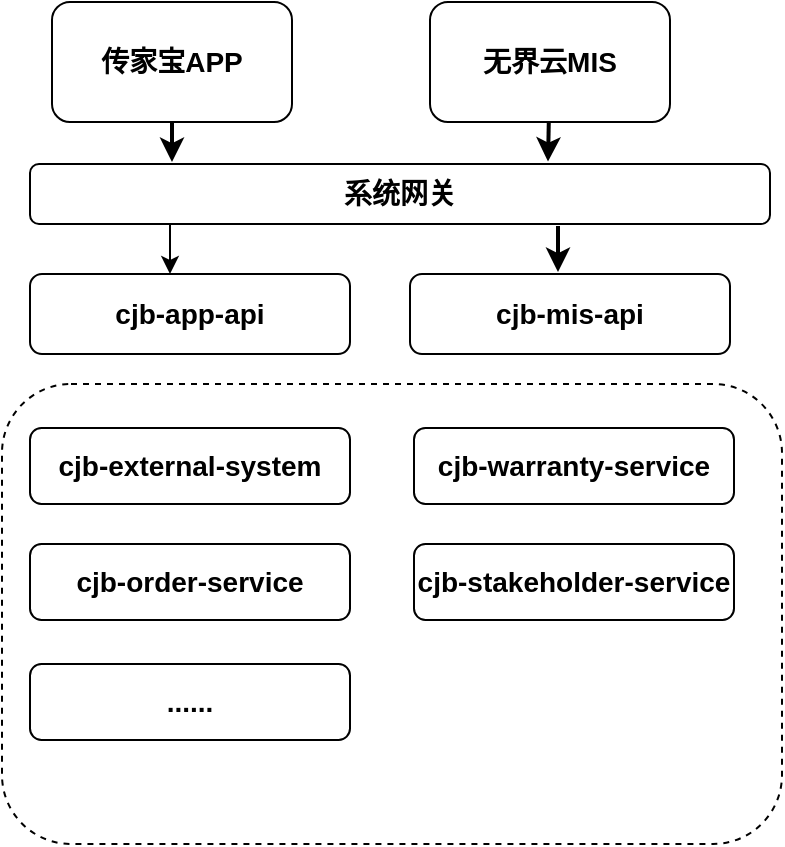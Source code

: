 <mxfile version="14.0.1" type="github"><diagram id="MpKOYXsyZB0nzLLyLdtM" name="Page-1"><mxGraphModel dx="913" dy="520" grid="1" gridSize="10" guides="1" tooltips="1" connect="1" arrows="1" fold="1" page="1" pageScale="1" pageWidth="827" pageHeight="1169" math="0" shadow="0"><root><mxCell id="0"/><mxCell id="1" parent="0"/><mxCell id="i4v3Hct5WxHWQe_M93EY-2" value="&lt;span style=&quot;font-size: 14px&quot;&gt;&lt;b&gt;&lt;br&gt;&lt;/b&gt;&lt;/span&gt;" style="rounded=1;whiteSpace=wrap;html=1;dashed=1;" parent="1" vertex="1"><mxGeometry x="126" y="620" width="390" height="230" as="geometry"/></mxCell><mxCell id="_Qi3U7-KNklzHWl9HvJi-1" style="orthogonalLoop=1;jettySize=auto;html=1;strokeWidth=2;" parent="1" source="_Qi3U7-KNklzHWl9HvJi-2" edge="1"><mxGeometry relative="1" as="geometry"><mxPoint x="211" y="509" as="targetPoint"/></mxGeometry></mxCell><mxCell id="_Qi3U7-KNklzHWl9HvJi-2" value="&lt;font style=&quot;font-size: 14px&quot;&gt;&lt;b&gt;传家宝APP&lt;/b&gt;&lt;/font&gt;" style="rounded=1;whiteSpace=wrap;html=1;" parent="1" vertex="1"><mxGeometry x="151" y="429" width="120" height="60" as="geometry"/></mxCell><mxCell id="_Qi3U7-KNklzHWl9HvJi-3" style="edgeStyle=none;orthogonalLoop=1;jettySize=auto;html=1;strokeWidth=2;entryX=0.7;entryY=-0.04;entryDx=0;entryDy=0;entryPerimeter=0;" parent="1" source="_Qi3U7-KNklzHWl9HvJi-4" target="_Qi3U7-KNklzHWl9HvJi-7" edge="1"><mxGeometry relative="1" as="geometry"/></mxCell><mxCell id="_Qi3U7-KNklzHWl9HvJi-4" value="&lt;font style=&quot;font-size: 14px&quot;&gt;&lt;b&gt;无界云MIS&lt;/b&gt;&lt;/font&gt;" style="rounded=1;whiteSpace=wrap;html=1;" parent="1" vertex="1"><mxGeometry x="340" y="429" width="120" height="60" as="geometry"/></mxCell><mxCell id="2XZ529oUCofOYE8xTM4C-4" style="edgeStyle=orthogonalEdgeStyle;rounded=0;orthogonalLoop=1;jettySize=auto;html=1;exitX=0.25;exitY=1;exitDx=0;exitDy=0;entryX=0.5;entryY=0;entryDx=0;entryDy=0;" parent="1" edge="1"><mxGeometry relative="1" as="geometry"><mxPoint x="222.5" y="540" as="sourcePoint"/><mxPoint x="210" y="565" as="targetPoint"/></mxGeometry></mxCell><mxCell id="_Qi3U7-KNklzHWl9HvJi-7" value="&lt;span style=&quot;font-size: 14px&quot;&gt;&lt;b&gt;系统网关&lt;/b&gt;&lt;/span&gt;" style="rounded=1;whiteSpace=wrap;html=1;" parent="1" vertex="1"><mxGeometry x="140" y="510" width="370" height="30" as="geometry"/></mxCell><mxCell id="_Qi3U7-KNklzHWl9HvJi-8" value="&lt;span style=&quot;font-size: 14px&quot;&gt;&lt;b&gt;cjb-app-api&lt;br&gt;&lt;/b&gt;&lt;/span&gt;" style="rounded=1;whiteSpace=wrap;html=1;" parent="1" vertex="1"><mxGeometry x="140" y="565" width="160" height="40" as="geometry"/></mxCell><mxCell id="_Qi3U7-KNklzHWl9HvJi-10" value="&lt;span style=&quot;font-size: 14px&quot;&gt;&lt;b&gt;cjb-external-system&lt;/b&gt;&lt;/span&gt;" style="rounded=1;whiteSpace=wrap;html=1;" parent="1" vertex="1"><mxGeometry x="140" y="642" width="160" height="38" as="geometry"/></mxCell><mxCell id="2XZ529oUCofOYE8xTM4C-5" value="&lt;span style=&quot;font-size: 14px&quot;&gt;&lt;b&gt;cjb-mis-api&lt;br&gt;&lt;/b&gt;&lt;/span&gt;" style="rounded=1;whiteSpace=wrap;html=1;" parent="1" vertex="1"><mxGeometry x="330" y="565" width="160" height="40" as="geometry"/></mxCell><mxCell id="2XZ529oUCofOYE8xTM4C-9" style="orthogonalLoop=1;jettySize=auto;html=1;strokeWidth=2;" parent="1" edge="1"><mxGeometry relative="1" as="geometry"><mxPoint x="404" y="541" as="sourcePoint"/><mxPoint x="404" y="564" as="targetPoint"/></mxGeometry></mxCell><mxCell id="i4v3Hct5WxHWQe_M93EY-3" value="&lt;span style=&quot;font-size: 14px&quot;&gt;&lt;b&gt;cjb-warranty-service&lt;/b&gt;&lt;/span&gt;" style="rounded=1;whiteSpace=wrap;html=1;" parent="1" vertex="1"><mxGeometry x="332" y="642" width="160" height="38" as="geometry"/></mxCell><mxCell id="i4v3Hct5WxHWQe_M93EY-4" value="&lt;span style=&quot;font-size: 14px&quot;&gt;&lt;b&gt;cjb-order-service&lt;/b&gt;&lt;/span&gt;" style="rounded=1;whiteSpace=wrap;html=1;" parent="1" vertex="1"><mxGeometry x="140" y="700" width="160" height="38" as="geometry"/></mxCell><mxCell id="i4v3Hct5WxHWQe_M93EY-5" value="&lt;b style=&quot;font-size: 14px&quot;&gt;cjb-&lt;/b&gt;&lt;span style=&quot;font-size: 14px&quot;&gt;&lt;b&gt;stakeholder&lt;/b&gt;&lt;/span&gt;&lt;b style=&quot;font-size: 14px&quot;&gt;-service&lt;/b&gt;" style="rounded=1;whiteSpace=wrap;html=1;" parent="1" vertex="1"><mxGeometry x="332" y="700" width="160" height="38" as="geometry"/></mxCell><mxCell id="i4v3Hct5WxHWQe_M93EY-6" value="&lt;span style=&quot;font-size: 14px&quot;&gt;&lt;b&gt;......&lt;/b&gt;&lt;/span&gt;" style="rounded=1;whiteSpace=wrap;html=1;" parent="1" vertex="1"><mxGeometry x="140" y="760" width="160" height="38" as="geometry"/></mxCell></root></mxGraphModel></diagram></mxfile>